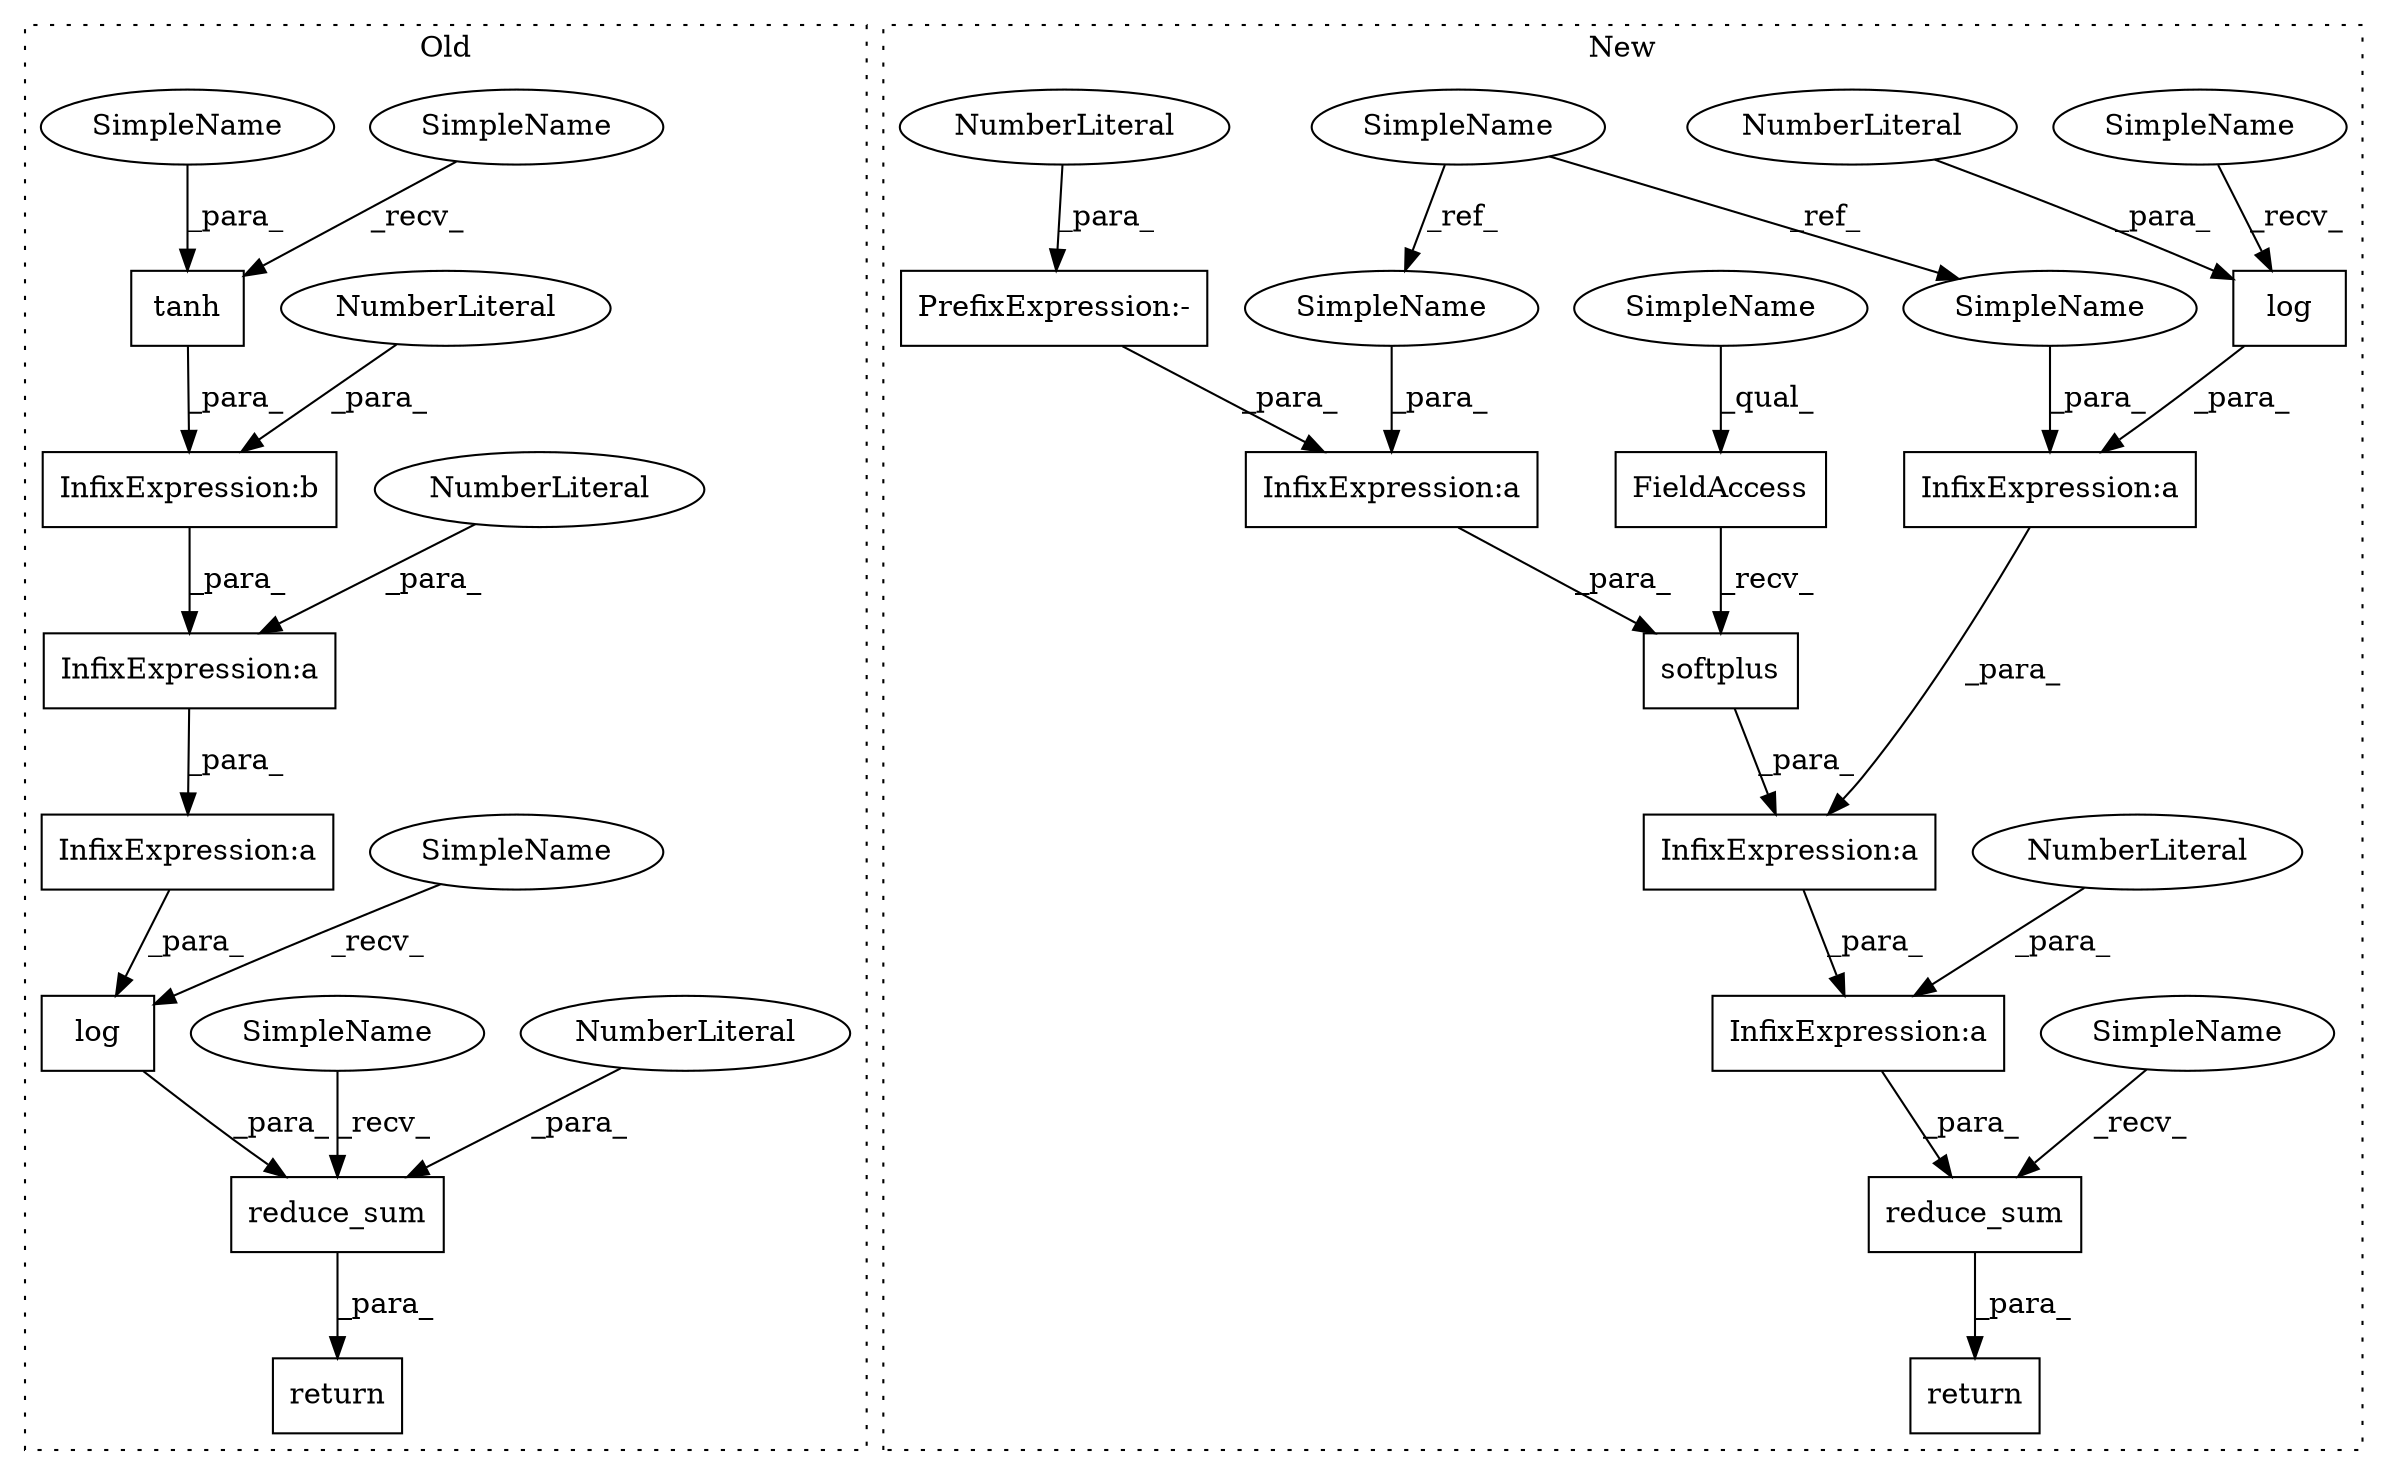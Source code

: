digraph G {
subgraph cluster0 {
1 [label="return" a="41" s="3574" l="7" shape="box"];
3 [label="InfixExpression:a" a="27" s="3620" l="3" shape="box"];
4 [label="InfixExpression:a" a="27" s="3654" l="3" shape="box"];
6 [label="reduce_sum" a="32" s="3592,3663" l="11,1" shape="box"];
8 [label="NumberLiteral" a="34" s="3662" l="1" shape="ellipse"];
10 [label="tanh" a="32" s="3635,3647" l="5,1" shape="box"];
14 [label="NumberLiteral" a="34" s="3619" l="1" shape="ellipse"];
17 [label="InfixExpression:b" a="27" s="3648" l="3" shape="box"];
18 [label="NumberLiteral" a="34" s="3651" l="1" shape="ellipse"];
20 [label="log" a="32" s="3614,3660" l="4,1" shape="box"];
30 [label="SimpleName" a="42" s="3581" l="10" shape="ellipse"];
31 [label="SimpleName" a="42" s="3603" l="10" shape="ellipse"];
32 [label="SimpleName" a="42" s="3624" l="10" shape="ellipse"];
33 [label="SimpleName" a="42" s="3640" l="7" shape="ellipse"];
label = "Old";
style="dotted";
}
subgraph cluster1 {
2 [label="log" a="32" s="4027,4034" l="4,1" shape="box"];
5 [label="reduce_sum" a="32" s="3997,4090" l="11,1" shape="box"];
7 [label="return" a="41" s="3979" l="7" shape="box"];
9 [label="InfixExpression:a" a="27" s="4011" l="3" shape="box"];
11 [label="InfixExpression:a" a="27" s="4076" l="3" shape="box"];
12 [label="InfixExpression:a" a="27" s="4046" l="3" shape="box"];
13 [label="InfixExpression:a" a="27" s="4035" l="3" shape="box"];
15 [label="NumberLiteral" a="34" s="4008" l="3" shape="ellipse"];
16 [label="NumberLiteral" a="34" s="4031" l="3" shape="ellipse"];
19 [label="softplus" a="32" s="4063,4086" l="9,1" shape="box"];
21 [label="FieldAccess" a="22" s="4049" l="13" shape="box"];
22 [label="SimpleName" a="42" s="3918" l="7" shape="ellipse"];
23 [label="PrefixExpression:-" a="38" s="4072" l="1" shape="box"];
24 [label="NumberLiteral" a="34" s="4073" l="3" shape="ellipse"];
25 [label="SimpleName" a="42" s="4038" l="7" shape="ellipse"];
26 [label="SimpleName" a="42" s="4079" l="7" shape="ellipse"];
27 [label="SimpleName" a="42" s="3986" l="10" shape="ellipse"];
28 [label="SimpleName" a="42" s="4049" l="10" shape="ellipse"];
29 [label="SimpleName" a="42" s="4016" l="10" shape="ellipse"];
label = "New";
style="dotted";
}
2 -> 13 [label="_para_"];
3 -> 4 [label="_para_"];
4 -> 20 [label="_para_"];
5 -> 7 [label="_para_"];
6 -> 1 [label="_para_"];
8 -> 6 [label="_para_"];
9 -> 5 [label="_para_"];
10 -> 17 [label="_para_"];
11 -> 19 [label="_para_"];
12 -> 9 [label="_para_"];
13 -> 12 [label="_para_"];
14 -> 3 [label="_para_"];
15 -> 9 [label="_para_"];
16 -> 2 [label="_para_"];
17 -> 3 [label="_para_"];
18 -> 17 [label="_para_"];
19 -> 12 [label="_para_"];
20 -> 6 [label="_para_"];
21 -> 19 [label="_recv_"];
22 -> 26 [label="_ref_"];
22 -> 25 [label="_ref_"];
23 -> 11 [label="_para_"];
24 -> 23 [label="_para_"];
25 -> 13 [label="_para_"];
26 -> 11 [label="_para_"];
27 -> 5 [label="_recv_"];
28 -> 21 [label="_qual_"];
29 -> 2 [label="_recv_"];
30 -> 6 [label="_recv_"];
31 -> 20 [label="_recv_"];
32 -> 10 [label="_recv_"];
33 -> 10 [label="_para_"];
}